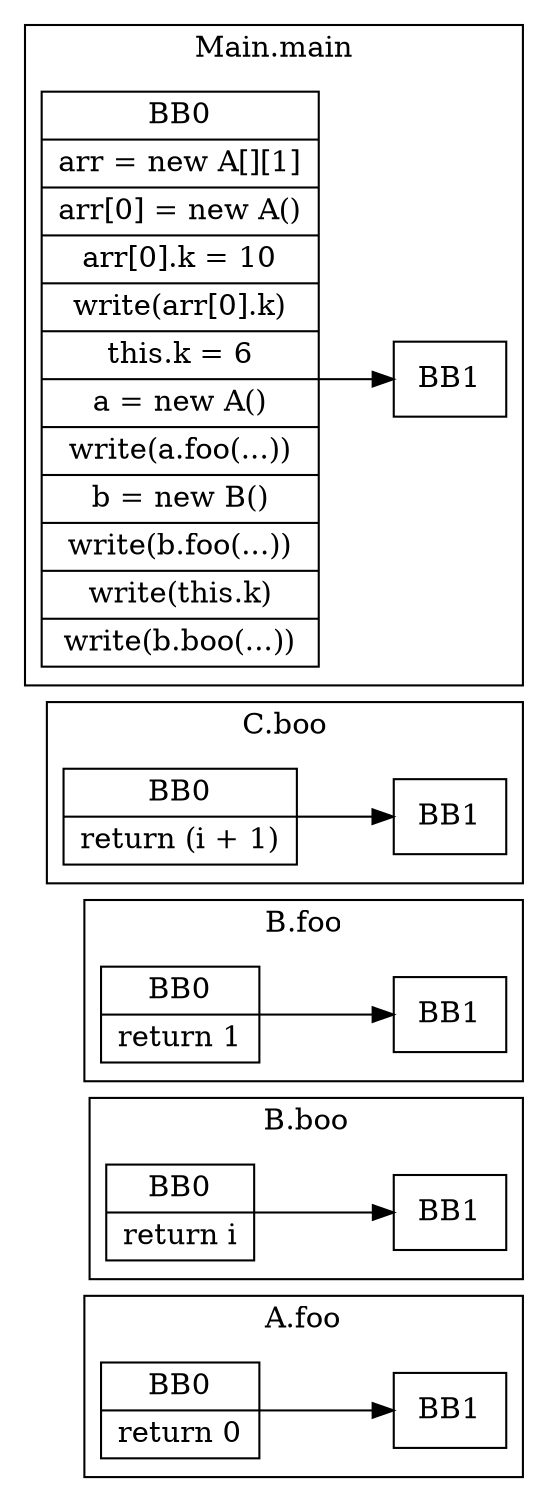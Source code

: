 digraph G {
  graph [ rankdir = "LR" ];
  subgraph cluster_0 {
    label = "A.foo"
    M0_BB0 [
      shape="record"
      label="BB0|return 0"
    ];
    M0_BB0 -> M0_BB1;
    M0_BB1 [
      shape="record"
      label="BB1"
    ];
  }
  subgraph cluster_1 {
    label = "B.boo"
    M1_BB0 [
      shape="record"
      label="BB0|return i"
    ];
    M1_BB0 -> M1_BB1;
    M1_BB1 [
      shape="record"
      label="BB1"
    ];
  }
  subgraph cluster_2 {
    label = "B.foo"
    M2_BB0 [
      shape="record"
      label="BB0|return 1"
    ];
    M2_BB0 -> M2_BB1;
    M2_BB1 [
      shape="record"
      label="BB1"
    ];
  }
  subgraph cluster_3 {
    label = "C.boo"
    M3_BB0 [
      shape="record"
      label="BB0|return (i + 1)"
    ];
    M3_BB0 -> M3_BB1;
    M3_BB1 [
      shape="record"
      label="BB1"
    ];
  }
  subgraph cluster_4 {
    label = "Main.main"
    M4_BB0 [
      shape="record"
      label="BB0|arr = new A[][1]|arr[0] = new A()|arr[0].k = 10|write(arr[0].k)|this.k = 6|a = new A()|write(a.foo(...))|b = new B()|write(b.foo(...))|write(this.k)|write(b.boo(...))"
    ];
    M4_BB0 -> M4_BB1;
    M4_BB1 [
      shape="record"
      label="BB1"
    ];
  }
}
